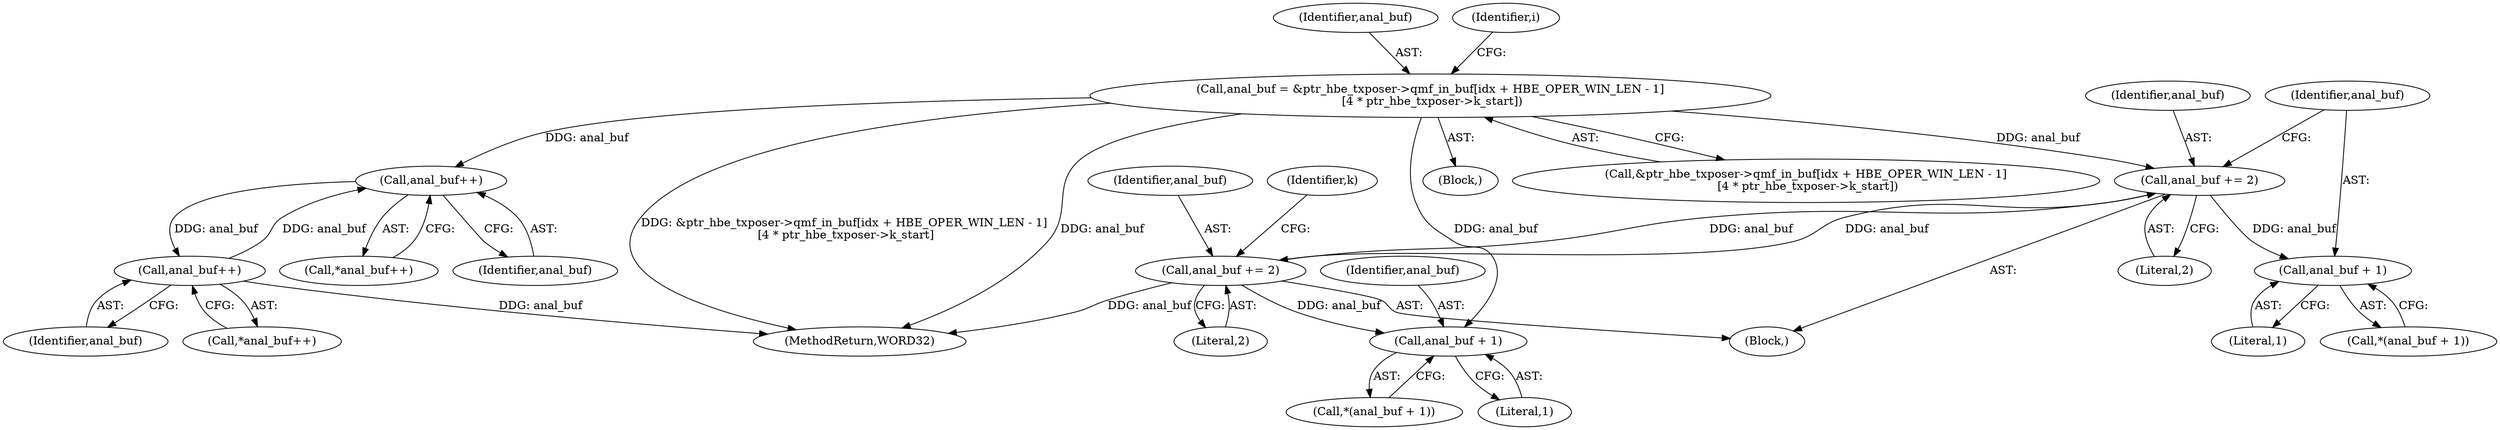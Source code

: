 digraph "0_Android_04e8cd58f075bec5892e369c8deebca9c67e855c_2@array" {
"1000192" [label="(Call,anal_buf = &ptr_hbe_txposer->qmf_in_buf[idx + HBE_OPER_WIN_LEN - 1]\n [4 * ptr_hbe_txposer->k_start])"];
"1000459" [label="(Call,anal_buf++)"];
"1000466" [label="(Call,anal_buf++)"];
"1000545" [label="(Call,anal_buf + 1)"];
"1000558" [label="(Call,anal_buf += 2)"];
"1000563" [label="(Call,anal_buf + 1)"];
"1000576" [label="(Call,anal_buf += 2)"];
"1000459" [label="(Call,anal_buf++)"];
"1000458" [label="(Call,*anal_buf++)"];
"1000581" [label="(MethodReturn,WORD32)"];
"1000467" [label="(Identifier,anal_buf)"];
"1000558" [label="(Call,anal_buf += 2)"];
"1000193" [label="(Identifier,anal_buf)"];
"1000577" [label="(Identifier,anal_buf)"];
"1000559" [label="(Identifier,anal_buf)"];
"1000565" [label="(Literal,1)"];
"1000466" [label="(Call,anal_buf++)"];
"1000465" [label="(Call,*anal_buf++)"];
"1000542" [label="(Block,)"];
"1000562" [label="(Call,*(anal_buf + 1))"];
"1000192" [label="(Call,anal_buf = &ptr_hbe_txposer->qmf_in_buf[idx + HBE_OPER_WIN_LEN - 1]\n [4 * ptr_hbe_txposer->k_start])"];
"1000541" [label="(Identifier,k)"];
"1000544" [label="(Call,*(anal_buf + 1))"];
"1000560" [label="(Literal,2)"];
"1000578" [label="(Literal,2)"];
"1000563" [label="(Call,anal_buf + 1)"];
"1000545" [label="(Call,anal_buf + 1)"];
"1000546" [label="(Identifier,anal_buf)"];
"1000131" [label="(Block,)"];
"1000212" [label="(Identifier,i)"];
"1000460" [label="(Identifier,anal_buf)"];
"1000564" [label="(Identifier,anal_buf)"];
"1000194" [label="(Call,&ptr_hbe_txposer->qmf_in_buf[idx + HBE_OPER_WIN_LEN - 1]\n [4 * ptr_hbe_txposer->k_start])"];
"1000547" [label="(Literal,1)"];
"1000576" [label="(Call,anal_buf += 2)"];
"1000192" -> "1000131"  [label="AST: "];
"1000192" -> "1000194"  [label="CFG: "];
"1000193" -> "1000192"  [label="AST: "];
"1000194" -> "1000192"  [label="AST: "];
"1000212" -> "1000192"  [label="CFG: "];
"1000192" -> "1000581"  [label="DDG: &ptr_hbe_txposer->qmf_in_buf[idx + HBE_OPER_WIN_LEN - 1]\n [4 * ptr_hbe_txposer->k_start]"];
"1000192" -> "1000581"  [label="DDG: anal_buf"];
"1000192" -> "1000459"  [label="DDG: anal_buf"];
"1000192" -> "1000545"  [label="DDG: anal_buf"];
"1000192" -> "1000558"  [label="DDG: anal_buf"];
"1000459" -> "1000458"  [label="AST: "];
"1000459" -> "1000460"  [label="CFG: "];
"1000460" -> "1000459"  [label="AST: "];
"1000458" -> "1000459"  [label="CFG: "];
"1000466" -> "1000459"  [label="DDG: anal_buf"];
"1000459" -> "1000466"  [label="DDG: anal_buf"];
"1000466" -> "1000465"  [label="AST: "];
"1000466" -> "1000467"  [label="CFG: "];
"1000467" -> "1000466"  [label="AST: "];
"1000465" -> "1000466"  [label="CFG: "];
"1000466" -> "1000581"  [label="DDG: anal_buf"];
"1000545" -> "1000544"  [label="AST: "];
"1000545" -> "1000547"  [label="CFG: "];
"1000546" -> "1000545"  [label="AST: "];
"1000547" -> "1000545"  [label="AST: "];
"1000544" -> "1000545"  [label="CFG: "];
"1000576" -> "1000545"  [label="DDG: anal_buf"];
"1000558" -> "1000542"  [label="AST: "];
"1000558" -> "1000560"  [label="CFG: "];
"1000559" -> "1000558"  [label="AST: "];
"1000560" -> "1000558"  [label="AST: "];
"1000564" -> "1000558"  [label="CFG: "];
"1000576" -> "1000558"  [label="DDG: anal_buf"];
"1000558" -> "1000563"  [label="DDG: anal_buf"];
"1000558" -> "1000576"  [label="DDG: anal_buf"];
"1000563" -> "1000562"  [label="AST: "];
"1000563" -> "1000565"  [label="CFG: "];
"1000564" -> "1000563"  [label="AST: "];
"1000565" -> "1000563"  [label="AST: "];
"1000562" -> "1000563"  [label="CFG: "];
"1000576" -> "1000542"  [label="AST: "];
"1000576" -> "1000578"  [label="CFG: "];
"1000577" -> "1000576"  [label="AST: "];
"1000578" -> "1000576"  [label="AST: "];
"1000541" -> "1000576"  [label="CFG: "];
"1000576" -> "1000581"  [label="DDG: anal_buf"];
}
